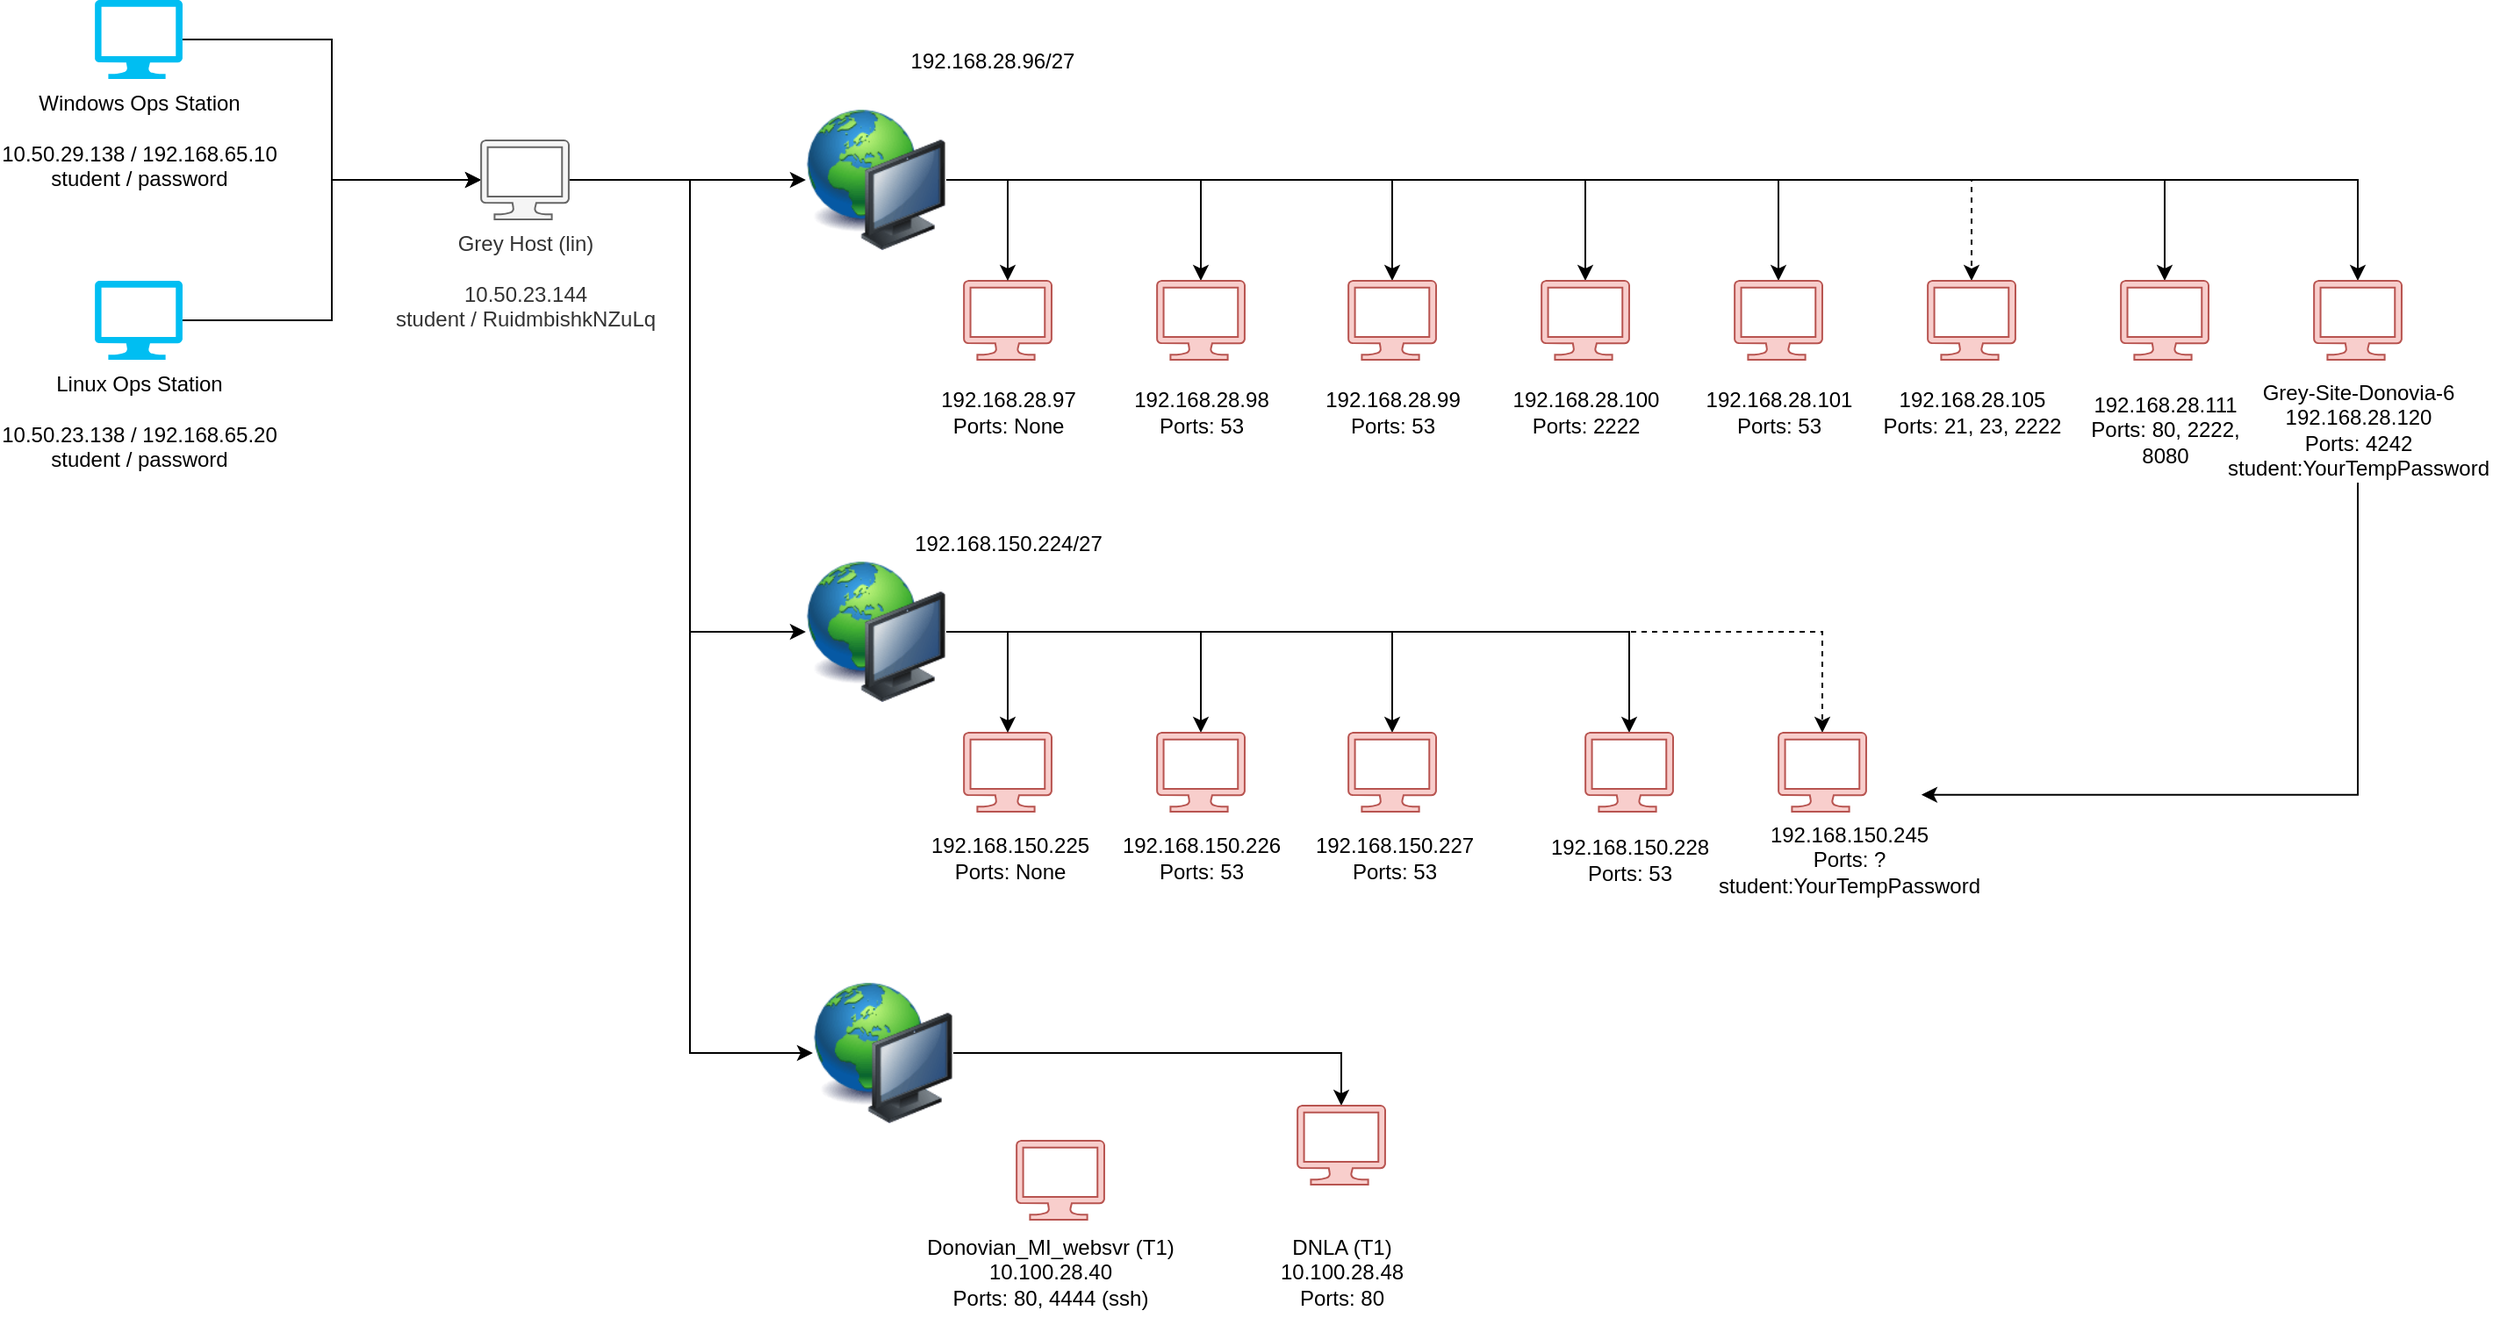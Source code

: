 <mxfile version="17.1.1" type="github">
  <diagram id="FVTB6eCvjAsudvaujAqm" name="Page-1">
    <mxGraphModel dx="1283" dy="687" grid="1" gridSize="10" guides="1" tooltips="1" connect="1" arrows="1" fold="1" page="1" pageScale="1" pageWidth="1100" pageHeight="850" math="0" shadow="0">
      <root>
        <mxCell id="0" />
        <mxCell id="1" parent="0" />
        <mxCell id="izwD1ermn6o2qZZVHTIV-5" style="edgeStyle=orthogonalEdgeStyle;rounded=0;orthogonalLoop=1;jettySize=auto;html=1;entryX=0;entryY=0.5;entryDx=0;entryDy=0;entryPerimeter=0;" parent="1" source="izwD1ermn6o2qZZVHTIV-1" target="izwD1ermn6o2qZZVHTIV-3" edge="1">
          <mxGeometry relative="1" as="geometry" />
        </mxCell>
        <mxCell id="izwD1ermn6o2qZZVHTIV-1" value="Linux Ops Station&lt;br&gt;&lt;br&gt;10.50.23.138 / 192.168.65.20&lt;br&gt;student / password" style="verticalLabelPosition=bottom;html=1;verticalAlign=top;align=center;strokeColor=none;fillColor=#00BEF2;shape=mxgraph.azure.computer;pointerEvents=1;" parent="1" vertex="1">
          <mxGeometry x="61" y="200" width="50" height="45" as="geometry" />
        </mxCell>
        <mxCell id="izwD1ermn6o2qZZVHTIV-4" style="edgeStyle=orthogonalEdgeStyle;rounded=0;orthogonalLoop=1;jettySize=auto;html=1;entryX=0;entryY=0.5;entryDx=0;entryDy=0;entryPerimeter=0;" parent="1" source="izwD1ermn6o2qZZVHTIV-2" target="izwD1ermn6o2qZZVHTIV-3" edge="1">
          <mxGeometry relative="1" as="geometry" />
        </mxCell>
        <mxCell id="izwD1ermn6o2qZZVHTIV-2" value="Windows Ops Station&lt;br&gt;&lt;br&gt;10.50.29.138 / 192.168.65.10&lt;br&gt;student / password" style="verticalLabelPosition=bottom;html=1;verticalAlign=top;align=center;strokeColor=none;fillColor=#00BEF2;shape=mxgraph.azure.computer;pointerEvents=1;" parent="1" vertex="1">
          <mxGeometry x="61" y="40" width="50" height="45" as="geometry" />
        </mxCell>
        <mxCell id="izwD1ermn6o2qZZVHTIV-11" style="edgeStyle=orthogonalEdgeStyle;rounded=0;orthogonalLoop=1;jettySize=auto;html=1;entryX=0;entryY=0.5;entryDx=0;entryDy=0;" parent="1" source="izwD1ermn6o2qZZVHTIV-3" target="izwD1ermn6o2qZZVHTIV-7" edge="1">
          <mxGeometry relative="1" as="geometry" />
        </mxCell>
        <mxCell id="izwD1ermn6o2qZZVHTIV-21" style="edgeStyle=orthogonalEdgeStyle;rounded=0;orthogonalLoop=1;jettySize=auto;html=1;entryX=0;entryY=0.5;entryDx=0;entryDy=0;" parent="1" source="izwD1ermn6o2qZZVHTIV-3" target="izwD1ermn6o2qZZVHTIV-17" edge="1">
          <mxGeometry relative="1" as="geometry">
            <Array as="points">
              <mxPoint x="400" y="143" />
              <mxPoint x="400" y="400" />
            </Array>
          </mxGeometry>
        </mxCell>
        <mxCell id="a8j4Nl5_mCWLMUD-GGag-40" style="edgeStyle=orthogonalEdgeStyle;rounded=0;orthogonalLoop=1;jettySize=auto;html=1;exitX=1;exitY=0.5;exitDx=0;exitDy=0;exitPerimeter=0;entryX=0;entryY=0.5;entryDx=0;entryDy=0;" parent="1" source="izwD1ermn6o2qZZVHTIV-3" target="a8j4Nl5_mCWLMUD-GGag-39" edge="1">
          <mxGeometry relative="1" as="geometry">
            <Array as="points">
              <mxPoint x="400" y="143" />
              <mxPoint x="400" y="640" />
            </Array>
          </mxGeometry>
        </mxCell>
        <mxCell id="izwD1ermn6o2qZZVHTIV-3" value="Grey Host (lin)&lt;br&gt;&lt;br&gt;10.50.23.144&lt;br&gt;student / RuidmbishkNZuLq" style="verticalLabelPosition=bottom;html=1;verticalAlign=top;align=center;strokeColor=#666666;fillColor=#f5f5f5;shape=mxgraph.azure.computer;pointerEvents=1;fontColor=#333333;" parent="1" vertex="1">
          <mxGeometry x="281" y="120" width="50" height="45" as="geometry" />
        </mxCell>
        <mxCell id="izwD1ermn6o2qZZVHTIV-6" value="" style="verticalLabelPosition=bottom;html=1;verticalAlign=top;align=center;strokeColor=#b85450;fillColor=#f8cecc;shape=mxgraph.azure.computer;pointerEvents=1;" parent="1" vertex="1">
          <mxGeometry x="556" y="200" width="50" height="45" as="geometry" />
        </mxCell>
        <mxCell id="izwD1ermn6o2qZZVHTIV-22" style="edgeStyle=orthogonalEdgeStyle;rounded=0;orthogonalLoop=1;jettySize=auto;html=1;entryX=0.5;entryY=0;entryDx=0;entryDy=0;entryPerimeter=0;" parent="1" source="izwD1ermn6o2qZZVHTIV-7" target="izwD1ermn6o2qZZVHTIV-6" edge="1">
          <mxGeometry relative="1" as="geometry" />
        </mxCell>
        <mxCell id="izwD1ermn6o2qZZVHTIV-23" style="edgeStyle=orthogonalEdgeStyle;rounded=0;orthogonalLoop=1;jettySize=auto;html=1;" parent="1" source="izwD1ermn6o2qZZVHTIV-7" target="izwD1ermn6o2qZZVHTIV-10" edge="1">
          <mxGeometry relative="1" as="geometry" />
        </mxCell>
        <mxCell id="izwD1ermn6o2qZZVHTIV-24" style="edgeStyle=orthogonalEdgeStyle;rounded=0;orthogonalLoop=1;jettySize=auto;html=1;" parent="1" source="izwD1ermn6o2qZZVHTIV-7" target="izwD1ermn6o2qZZVHTIV-9" edge="1">
          <mxGeometry relative="1" as="geometry" />
        </mxCell>
        <mxCell id="izwD1ermn6o2qZZVHTIV-25" style="edgeStyle=orthogonalEdgeStyle;rounded=0;orthogonalLoop=1;jettySize=auto;html=1;" parent="1" source="izwD1ermn6o2qZZVHTIV-7" target="izwD1ermn6o2qZZVHTIV-8" edge="1">
          <mxGeometry relative="1" as="geometry" />
        </mxCell>
        <mxCell id="a8j4Nl5_mCWLMUD-GGag-21" style="edgeStyle=orthogonalEdgeStyle;rounded=0;orthogonalLoop=1;jettySize=auto;html=1;exitX=1;exitY=0.5;exitDx=0;exitDy=0;entryX=0.5;entryY=0;entryDx=0;entryDy=0;entryPerimeter=0;" parent="1" source="izwD1ermn6o2qZZVHTIV-7" target="a8j4Nl5_mCWLMUD-GGag-15" edge="1">
          <mxGeometry relative="1" as="geometry" />
        </mxCell>
        <mxCell id="a8j4Nl5_mCWLMUD-GGag-22" style="edgeStyle=orthogonalEdgeStyle;rounded=0;orthogonalLoop=1;jettySize=auto;html=1;exitX=1;exitY=0.5;exitDx=0;exitDy=0;entryX=0.5;entryY=0;entryDx=0;entryDy=0;entryPerimeter=0;dashed=1;" parent="1" source="izwD1ermn6o2qZZVHTIV-7" target="a8j4Nl5_mCWLMUD-GGag-17" edge="1">
          <mxGeometry relative="1" as="geometry" />
        </mxCell>
        <mxCell id="a8j4Nl5_mCWLMUD-GGag-32" style="edgeStyle=orthogonalEdgeStyle;rounded=0;orthogonalLoop=1;jettySize=auto;html=1;exitX=1;exitY=0.5;exitDx=0;exitDy=0;entryX=0.5;entryY=0;entryDx=0;entryDy=0;entryPerimeter=0;" parent="1" source="izwD1ermn6o2qZZVHTIV-7" target="a8j4Nl5_mCWLMUD-GGag-27" edge="1">
          <mxGeometry relative="1" as="geometry" />
        </mxCell>
        <mxCell id="a8j4Nl5_mCWLMUD-GGag-33" style="edgeStyle=orthogonalEdgeStyle;rounded=0;orthogonalLoop=1;jettySize=auto;html=1;exitX=1;exitY=0.5;exitDx=0;exitDy=0;entryX=0.5;entryY=0;entryDx=0;entryDy=0;entryPerimeter=0;" parent="1" source="izwD1ermn6o2qZZVHTIV-7" target="a8j4Nl5_mCWLMUD-GGag-29" edge="1">
          <mxGeometry relative="1" as="geometry" />
        </mxCell>
        <mxCell id="izwD1ermn6o2qZZVHTIV-7" value="" style="image;html=1;image=img/lib/clip_art/computers/Network_128x128.png;fillColor=#f8cecc;strokeColor=#b85450;" parent="1" vertex="1">
          <mxGeometry x="466" y="102.5" width="80" height="80" as="geometry" />
        </mxCell>
        <mxCell id="izwD1ermn6o2qZZVHTIV-8" value="" style="verticalLabelPosition=bottom;html=1;verticalAlign=top;align=center;strokeColor=#b85450;fillColor=#f8cecc;shape=mxgraph.azure.computer;pointerEvents=1;" parent="1" vertex="1">
          <mxGeometry x="885" y="200" width="50" height="45" as="geometry" />
        </mxCell>
        <mxCell id="izwD1ermn6o2qZZVHTIV-9" value="" style="verticalLabelPosition=bottom;html=1;verticalAlign=top;align=center;strokeColor=#b85450;fillColor=#f8cecc;shape=mxgraph.azure.computer;pointerEvents=1;" parent="1" vertex="1">
          <mxGeometry x="775" y="200" width="50" height="45" as="geometry" />
        </mxCell>
        <mxCell id="izwD1ermn6o2qZZVHTIV-10" value="" style="verticalLabelPosition=bottom;html=1;verticalAlign=top;align=center;strokeColor=#b85450;fillColor=#f8cecc;shape=mxgraph.azure.computer;pointerEvents=1;" parent="1" vertex="1">
          <mxGeometry x="666" y="200" width="50" height="45" as="geometry" />
        </mxCell>
        <mxCell id="izwD1ermn6o2qZZVHTIV-16" value="" style="verticalLabelPosition=bottom;html=1;verticalAlign=top;align=center;strokeColor=#b85450;fillColor=#f8cecc;shape=mxgraph.azure.computer;pointerEvents=1;" parent="1" vertex="1">
          <mxGeometry x="556" y="457.5" width="50" height="45" as="geometry" />
        </mxCell>
        <mxCell id="izwD1ermn6o2qZZVHTIV-26" style="edgeStyle=orthogonalEdgeStyle;rounded=0;orthogonalLoop=1;jettySize=auto;html=1;" parent="1" source="izwD1ermn6o2qZZVHTIV-17" target="izwD1ermn6o2qZZVHTIV-16" edge="1">
          <mxGeometry relative="1" as="geometry" />
        </mxCell>
        <mxCell id="izwD1ermn6o2qZZVHTIV-27" style="edgeStyle=orthogonalEdgeStyle;rounded=0;orthogonalLoop=1;jettySize=auto;html=1;" parent="1" source="izwD1ermn6o2qZZVHTIV-17" target="izwD1ermn6o2qZZVHTIV-20" edge="1">
          <mxGeometry relative="1" as="geometry" />
        </mxCell>
        <mxCell id="izwD1ermn6o2qZZVHTIV-29" style="edgeStyle=orthogonalEdgeStyle;rounded=0;orthogonalLoop=1;jettySize=auto;html=1;entryX=0.5;entryY=0;entryDx=0;entryDy=0;entryPerimeter=0;" parent="1" source="izwD1ermn6o2qZZVHTIV-17" target="izwD1ermn6o2qZZVHTIV-19" edge="1">
          <mxGeometry relative="1" as="geometry" />
        </mxCell>
        <mxCell id="izwD1ermn6o2qZZVHTIV-30" style="edgeStyle=orthogonalEdgeStyle;rounded=0;orthogonalLoop=1;jettySize=auto;html=1;entryX=0.5;entryY=0;entryDx=0;entryDy=0;entryPerimeter=0;" parent="1" source="izwD1ermn6o2qZZVHTIV-17" target="izwD1ermn6o2qZZVHTIV-18" edge="1">
          <mxGeometry relative="1" as="geometry" />
        </mxCell>
        <mxCell id="3g2P0krdNDipfxDaKVIT-7" style="edgeStyle=orthogonalEdgeStyle;rounded=0;orthogonalLoop=1;jettySize=auto;html=1;exitX=1;exitY=0.5;exitDx=0;exitDy=0;entryX=0.5;entryY=0;entryDx=0;entryDy=0;entryPerimeter=0;dashed=1;" edge="1" parent="1" source="izwD1ermn6o2qZZVHTIV-17" target="3g2P0krdNDipfxDaKVIT-2">
          <mxGeometry relative="1" as="geometry" />
        </mxCell>
        <mxCell id="izwD1ermn6o2qZZVHTIV-17" value="" style="image;html=1;image=img/lib/clip_art/computers/Network_128x128.png;fillColor=#f8cecc;strokeColor=#b85450;" parent="1" vertex="1">
          <mxGeometry x="466" y="360" width="80" height="80" as="geometry" />
        </mxCell>
        <mxCell id="izwD1ermn6o2qZZVHTIV-18" value="" style="verticalLabelPosition=bottom;html=1;verticalAlign=top;align=center;strokeColor=#b85450;fillColor=#f8cecc;shape=mxgraph.azure.computer;pointerEvents=1;" parent="1" vertex="1">
          <mxGeometry x="910" y="457.5" width="50" height="45" as="geometry" />
        </mxCell>
        <mxCell id="izwD1ermn6o2qZZVHTIV-19" value="" style="verticalLabelPosition=bottom;html=1;verticalAlign=top;align=center;strokeColor=#b85450;fillColor=#f8cecc;shape=mxgraph.azure.computer;pointerEvents=1;" parent="1" vertex="1">
          <mxGeometry x="775" y="457.5" width="50" height="45" as="geometry" />
        </mxCell>
        <mxCell id="izwD1ermn6o2qZZVHTIV-20" value="" style="verticalLabelPosition=bottom;html=1;verticalAlign=top;align=center;strokeColor=#b85450;fillColor=#f8cecc;shape=mxgraph.azure.computer;pointerEvents=1;" parent="1" vertex="1">
          <mxGeometry x="666" y="457.5" width="50" height="45" as="geometry" />
        </mxCell>
        <mxCell id="a8j4Nl5_mCWLMUD-GGag-2" value="192.168.28.100&lt;br&gt;Ports: 2222" style="text;html=1;align=center;verticalAlign=middle;resizable=0;points=[];autosize=1;strokeColor=none;fillColor=none;" parent="1" vertex="1">
          <mxGeometry x="860" y="260" width="100" height="30" as="geometry" />
        </mxCell>
        <mxCell id="a8j4Nl5_mCWLMUD-GGag-3" value="192.168.28.96/27" style="text;html=1;align=center;verticalAlign=middle;resizable=0;points=[];autosize=1;strokeColor=none;fillColor=none;" parent="1" vertex="1">
          <mxGeometry x="517" y="65" width="110" height="20" as="geometry" />
        </mxCell>
        <mxCell id="a8j4Nl5_mCWLMUD-GGag-4" value="192.168.28.97&lt;br&gt;Ports: None" style="text;html=1;align=center;verticalAlign=middle;resizable=0;points=[];autosize=1;strokeColor=none;fillColor=none;" parent="1" vertex="1">
          <mxGeometry x="536" y="260" width="90" height="30" as="geometry" />
        </mxCell>
        <mxCell id="a8j4Nl5_mCWLMUD-GGag-5" value="192.168.28.98&lt;br&gt;Ports: 53" style="text;html=1;align=center;verticalAlign=middle;resizable=0;points=[];autosize=1;strokeColor=none;fillColor=none;" parent="1" vertex="1">
          <mxGeometry x="646" y="260" width="90" height="30" as="geometry" />
        </mxCell>
        <mxCell id="a8j4Nl5_mCWLMUD-GGag-7" value="192.168.28.99&lt;br&gt;Ports: 53" style="text;html=1;align=center;verticalAlign=middle;resizable=0;points=[];autosize=1;strokeColor=none;fillColor=none;" parent="1" vertex="1">
          <mxGeometry x="755" y="260" width="90" height="30" as="geometry" />
        </mxCell>
        <mxCell id="a8j4Nl5_mCWLMUD-GGag-8" value="192.168.28.105&lt;br&gt;Ports: 21, 23, 2222" style="text;html=1;align=center;verticalAlign=middle;resizable=0;points=[];autosize=1;strokeColor=none;fillColor=none;" parent="1" vertex="1">
          <mxGeometry x="1070" y="260" width="120" height="30" as="geometry" />
        </mxCell>
        <mxCell id="a8j4Nl5_mCWLMUD-GGag-15" value="" style="verticalLabelPosition=bottom;html=1;verticalAlign=top;align=center;strokeColor=#b85450;fillColor=#f8cecc;shape=mxgraph.azure.computer;pointerEvents=1;" parent="1" vertex="1">
          <mxGeometry x="995" y="200" width="50" height="45" as="geometry" />
        </mxCell>
        <mxCell id="a8j4Nl5_mCWLMUD-GGag-16" value="192.168.28.101&lt;br&gt;Ports: 53" style="text;html=1;align=center;verticalAlign=middle;resizable=0;points=[];autosize=1;strokeColor=none;fillColor=none;" parent="1" vertex="1">
          <mxGeometry x="970" y="260" width="100" height="30" as="geometry" />
        </mxCell>
        <mxCell id="a8j4Nl5_mCWLMUD-GGag-17" value="" style="verticalLabelPosition=bottom;html=1;verticalAlign=top;align=center;strokeColor=#b85450;fillColor=#f8cecc;shape=mxgraph.azure.computer;pointerEvents=1;" parent="1" vertex="1">
          <mxGeometry x="1105" y="200" width="50" height="45" as="geometry" />
        </mxCell>
        <mxCell id="a8j4Nl5_mCWLMUD-GGag-27" value="" style="verticalLabelPosition=bottom;html=1;verticalAlign=top;align=center;strokeColor=#b85450;fillColor=#f8cecc;shape=mxgraph.azure.computer;pointerEvents=1;" parent="1" vertex="1">
          <mxGeometry x="1215" y="200" width="50" height="45" as="geometry" />
        </mxCell>
        <mxCell id="a8j4Nl5_mCWLMUD-GGag-28" value="192.168.28.111&lt;br&gt;Ports: 80, 2222,&lt;br&gt;8080" style="text;html=1;align=center;verticalAlign=middle;resizable=0;points=[];autosize=1;strokeColor=none;fillColor=none;" parent="1" vertex="1">
          <mxGeometry x="1190" y="260" width="100" height="50" as="geometry" />
        </mxCell>
        <mxCell id="a8j4Nl5_mCWLMUD-GGag-29" value="" style="verticalLabelPosition=bottom;html=1;verticalAlign=top;align=center;strokeColor=#b85450;fillColor=#f8cecc;shape=mxgraph.azure.computer;pointerEvents=1;" parent="1" vertex="1">
          <mxGeometry x="1325" y="200" width="50" height="45" as="geometry" />
        </mxCell>
        <mxCell id="3g2P0krdNDipfxDaKVIT-1" style="edgeStyle=orthogonalEdgeStyle;rounded=0;orthogonalLoop=1;jettySize=auto;html=1;entryX=0.759;entryY=-0.243;entryDx=0;entryDy=0;entryPerimeter=0;" edge="1" parent="1" source="a8j4Nl5_mCWLMUD-GGag-30" target="3g2P0krdNDipfxDaKVIT-3">
          <mxGeometry relative="1" as="geometry">
            <Array as="points">
              <mxPoint x="1350" y="493" />
            </Array>
          </mxGeometry>
        </mxCell>
        <mxCell id="a8j4Nl5_mCWLMUD-GGag-30" value="Grey-Site-Donovia-6&lt;br&gt;192.168.28.120&lt;br&gt;Ports: 4242&lt;br&gt;student:YourTempPassword" style="text;html=1;align=center;verticalAlign=middle;resizable=0;points=[];autosize=1;strokeColor=none;fillColor=none;" parent="1" vertex="1">
          <mxGeometry x="1270" y="255" width="160" height="60" as="geometry" />
        </mxCell>
        <mxCell id="a8j4Nl5_mCWLMUD-GGag-34" value="192.168.150.225&lt;br&gt;Ports: None" style="text;html=1;align=center;verticalAlign=middle;resizable=0;points=[];autosize=1;strokeColor=none;fillColor=none;" parent="1" vertex="1">
          <mxGeometry x="527" y="514" width="110" height="30" as="geometry" />
        </mxCell>
        <mxCell id="a8j4Nl5_mCWLMUD-GGag-35" value="192.168.150.226&lt;br&gt;Ports: 53" style="text;html=1;align=center;verticalAlign=middle;resizable=0;points=[];autosize=1;strokeColor=none;fillColor=none;" parent="1" vertex="1">
          <mxGeometry x="636" y="514" width="110" height="30" as="geometry" />
        </mxCell>
        <mxCell id="a8j4Nl5_mCWLMUD-GGag-36" value="192.168.150.227&lt;br&gt;Ports: 53" style="text;html=1;align=center;verticalAlign=middle;resizable=0;points=[];autosize=1;strokeColor=none;fillColor=none;" parent="1" vertex="1">
          <mxGeometry x="746" y="514" width="110" height="30" as="geometry" />
        </mxCell>
        <mxCell id="a8j4Nl5_mCWLMUD-GGag-37" value="192.168.150.228&lt;br&gt;Ports: 53" style="text;html=1;align=center;verticalAlign=middle;resizable=0;points=[];autosize=1;strokeColor=none;fillColor=none;" parent="1" vertex="1">
          <mxGeometry x="880" y="515" width="110" height="30" as="geometry" />
        </mxCell>
        <mxCell id="a8j4Nl5_mCWLMUD-GGag-38" value="192.168.150.224/27" style="text;html=1;align=center;verticalAlign=middle;resizable=0;points=[];autosize=1;strokeColor=none;fillColor=none;" parent="1" vertex="1">
          <mxGeometry x="521" y="340" width="120" height="20" as="geometry" />
        </mxCell>
        <mxCell id="a8j4Nl5_mCWLMUD-GGag-42" style="edgeStyle=orthogonalEdgeStyle;rounded=0;orthogonalLoop=1;jettySize=auto;html=1;exitX=1;exitY=0.5;exitDx=0;exitDy=0;entryX=0.5;entryY=0;entryDx=0;entryDy=0;entryPerimeter=0;" parent="1" source="a8j4Nl5_mCWLMUD-GGag-39" target="a8j4Nl5_mCWLMUD-GGag-41" edge="1">
          <mxGeometry relative="1" as="geometry" />
        </mxCell>
        <mxCell id="a8j4Nl5_mCWLMUD-GGag-39" value="" style="image;html=1;image=img/lib/clip_art/computers/Network_128x128.png;fillColor=#f8cecc;strokeColor=#b85450;" parent="1" vertex="1">
          <mxGeometry x="470" y="600" width="80" height="80" as="geometry" />
        </mxCell>
        <mxCell id="a8j4Nl5_mCWLMUD-GGag-41" value="" style="verticalLabelPosition=bottom;html=1;verticalAlign=top;align=center;strokeColor=#b85450;fillColor=#f8cecc;shape=mxgraph.azure.computer;pointerEvents=1;" parent="1" vertex="1">
          <mxGeometry x="746" y="670" width="50" height="45" as="geometry" />
        </mxCell>
        <mxCell id="a8j4Nl5_mCWLMUD-GGag-43" value="&lt;div&gt;Donovian_MI_websvr (T1)&lt;/div&gt;10.100.28.40&lt;br&gt;Ports: 80, 4444 (ssh)" style="text;html=1;align=center;verticalAlign=middle;resizable=0;points=[];autosize=1;strokeColor=none;fillColor=none;" parent="1" vertex="1">
          <mxGeometry x="525" y="740" width="160" height="50" as="geometry" />
        </mxCell>
        <mxCell id="a8j4Nl5_mCWLMUD-GGag-44" value="" style="verticalLabelPosition=bottom;html=1;verticalAlign=top;align=center;strokeColor=#b85450;fillColor=#f8cecc;shape=mxgraph.azure.computer;pointerEvents=1;" parent="1" vertex="1">
          <mxGeometry x="586" y="690" width="50" height="45" as="geometry" />
        </mxCell>
        <mxCell id="a8j4Nl5_mCWLMUD-GGag-45" value="&lt;div&gt;DNLA (T1)&lt;/div&gt;10.100.28.48&lt;br&gt;Ports: 80" style="text;html=1;align=center;verticalAlign=middle;resizable=0;points=[];autosize=1;strokeColor=none;fillColor=none;" parent="1" vertex="1">
          <mxGeometry x="726" y="740" width="90" height="50" as="geometry" />
        </mxCell>
        <mxCell id="3g2P0krdNDipfxDaKVIT-2" value="" style="verticalLabelPosition=bottom;html=1;verticalAlign=top;align=center;strokeColor=#b85450;fillColor=#f8cecc;shape=mxgraph.azure.computer;pointerEvents=1;" vertex="1" parent="1">
          <mxGeometry x="1020" y="457.5" width="50" height="45" as="geometry" />
        </mxCell>
        <mxCell id="3g2P0krdNDipfxDaKVIT-3" value="192.168.150.245&lt;br&gt;Ports: ?&lt;br&gt;student:YourTempPassword" style="text;html=1;align=center;verticalAlign=middle;resizable=0;points=[];autosize=1;strokeColor=none;fillColor=none;" vertex="1" parent="1">
          <mxGeometry x="980" y="505" width="160" height="50" as="geometry" />
        </mxCell>
      </root>
    </mxGraphModel>
  </diagram>
</mxfile>
